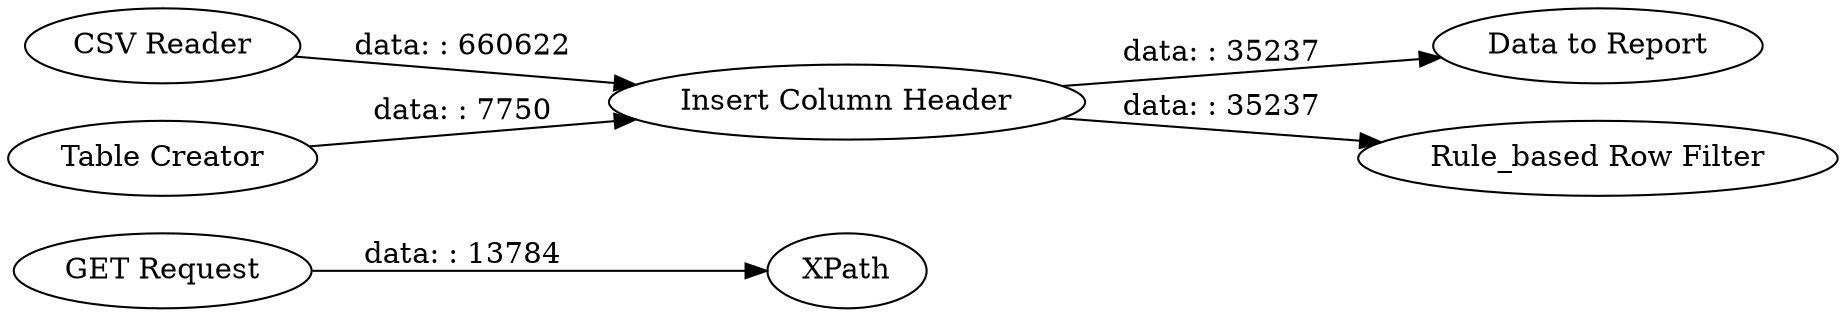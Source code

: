digraph {
	"-1439124931501682767_2" [label=XPath]
	"-1439124931501682767_13" [label="Data to Report"]
	"-1439124931501682767_7" [label="CSV Reader"]
	"-1439124931501682767_9" [label="Table Creator"]
	"-1439124931501682767_12" [label="Rule_based Row Filter"]
	"-1439124931501682767_8" [label="Insert Column Header"]
	"-1439124931501682767_1" [label="GET Request"]
	"-1439124931501682767_1" -> "-1439124931501682767_2" [label="data: : 13784"]
	"-1439124931501682767_7" -> "-1439124931501682767_8" [label="data: : 660622"]
	"-1439124931501682767_8" -> "-1439124931501682767_12" [label="data: : 35237"]
	"-1439124931501682767_8" -> "-1439124931501682767_13" [label="data: : 35237"]
	"-1439124931501682767_9" -> "-1439124931501682767_8" [label="data: : 7750"]
	rankdir=LR
}
